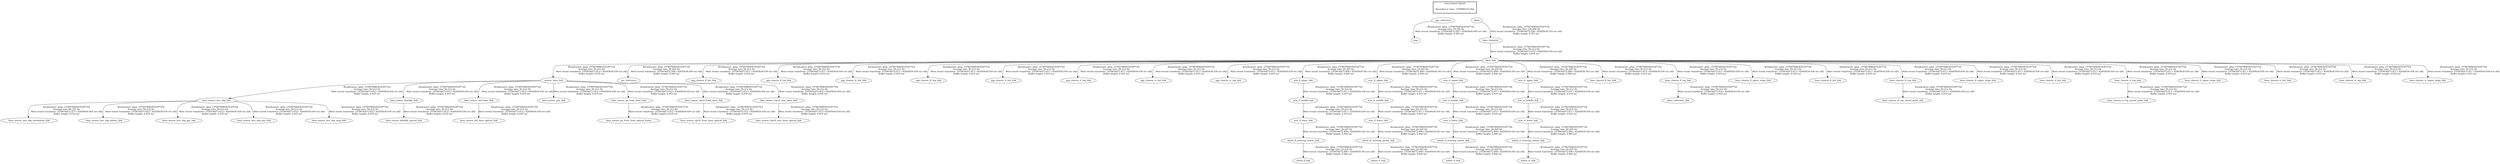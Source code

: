 digraph G {
"gps_reference" -> "map"[label="Broadcaster: /play_1578078983935397724\nAverage rate: 10.194 Hz\nMost recent transform: 1535634472.597 ( 42445630.445 sec old)\nBuffer length: 4.905 sec\n"];
"base_sensor_imu_sbg_link" -> "base_sensor_imu_sbg_orientation_link"[label="Broadcaster: /play_1578078983935397724\nAverage rate: 99.157 Hz\nMost recent transform: 1535634472.577 ( 42445630.465 sec old)\nBuffer length: 4.972 sec\n"];
"sensor_base_link" -> "base_sensor_imu_sbg_link"[label="Broadcaster: /play_1578078983935397724\nAverage rate: 50.212 Hz\nMost recent transform: 1535634473.012 ( 42445630.030 sec old)\nBuffer length: 4.919 sec\n"];
"base_link" -> "nav_reference"[label="Broadcaster: /play_1578078983935397724\nAverage rate: 50.203 Hz\nMost recent transform: 1535634472.548 ( 42445630.494 sec old)\nBuffer length: 4.940 sec\n"];
"base_footprint" -> "base_link"[label="Broadcaster: /play_1578078983935397724\nAverage rate: 50.212 Hz\nMost recent transform: 1535634473.012 ( 42445630.030 sec old)\nBuffer length: 4.919 sec\n"];
"base_link" -> "app_chassis_fl_bot_link"[label="Broadcaster: /play_1578078983935397724\nAverage rate: 50.212 Hz\nMost recent transform: 1535634473.011 ( 42445630.030 sec old)\nBuffer length: 4.919 sec\n"];
"base_link" -> "app_chassis_fl_top_link"[label="Broadcaster: /play_1578078983935397724\nAverage rate: 50.212 Hz\nMost recent transform: 1535634473.011 ( 42445630.030 sec old)\nBuffer length: 4.919 sec\n"];
"base_link" -> "app_chassis_fr_bot_link"[label="Broadcaster: /play_1578078983935397724\nAverage rate: 50.212 Hz\nMost recent transform: 1535634473.011 ( 42445630.030 sec old)\nBuffer length: 4.919 sec\n"];
"base_link" -> "app_chassis_fr_top_link"[label="Broadcaster: /play_1578078983935397724\nAverage rate: 50.212 Hz\nMost recent transform: 1535634473.011 ( 42445630.030 sec old)\nBuffer length: 4.919 sec\n"];
"base_link" -> "app_chassis_rl_bot_link"[label="Broadcaster: /play_1578078983935397724\nAverage rate: 50.212 Hz\nMost recent transform: 1535634473.011 ( 42445630.030 sec old)\nBuffer length: 4.919 sec\n"];
"base_link" -> "app_chassis_rl_top_link"[label="Broadcaster: /play_1578078983935397724\nAverage rate: 50.212 Hz\nMost recent transform: 1535634473.011 ( 42445630.030 sec old)\nBuffer length: 4.919 sec\n"];
"base_link" -> "app_chassis_rr_bot_link"[label="Broadcaster: /play_1578078983935397724\nAverage rate: 50.212 Hz\nMost recent transform: 1535634473.011 ( 42445630.030 sec old)\nBuffer length: 4.919 sec\n"];
"base_link" -> "app_chassis_rr_top_link"[label="Broadcaster: /play_1578078983935397724\nAverage rate: 50.212 Hz\nMost recent transform: 1535634473.011 ( 42445630.030 sec old)\nBuffer length: 4.919 sec\n"];
"arm_fl_middle_link" -> "arm_fl_lower_link"[label="Broadcaster: /play_1578078983935397724\nAverage rate: 50.212 Hz\nMost recent transform: 1535634473.011 ( 42445630.030 sec old)\nBuffer length: 4.919 sec\n"];
"arm_fl_upper_link" -> "arm_fl_middle_link"[label="Broadcaster: /play_1578078983935397724\nAverage rate: 50.212 Hz\nMost recent transform: 1535634473.011 ( 42445630.030 sec old)\nBuffer length: 4.919 sec\n"];
"base_link" -> "arm_fl_upper_link"[label="Broadcaster: /play_1578078983935397724\nAverage rate: 20.205 Hz\nMost recent transform: 1535634472.499 ( 42445630.543 sec old)\nBuffer length: 4.900 sec\n"];
"arm_fr_middle_link" -> "arm_fr_lower_link"[label="Broadcaster: /play_1578078983935397724\nAverage rate: 50.212 Hz\nMost recent transform: 1535634473.011 ( 42445630.030 sec old)\nBuffer length: 4.919 sec\n"];
"arm_fr_upper_link" -> "arm_fr_middle_link"[label="Broadcaster: /play_1578078983935397724\nAverage rate: 50.212 Hz\nMost recent transform: 1535634473.011 ( 42445630.030 sec old)\nBuffer length: 4.919 sec\n"];
"base_link" -> "arm_fr_upper_link"[label="Broadcaster: /play_1578078983935397724\nAverage rate: 20.205 Hz\nMost recent transform: 1535634472.499 ( 42445630.543 sec old)\nBuffer length: 4.900 sec\n"];
"arm_rl_middle_link" -> "arm_rl_lower_link"[label="Broadcaster: /play_1578078983935397724\nAverage rate: 50.212 Hz\nMost recent transform: 1535634473.011 ( 42445630.030 sec old)\nBuffer length: 4.919 sec\n"];
"arm_rl_upper_link" -> "arm_rl_middle_link"[label="Broadcaster: /play_1578078983935397724\nAverage rate: 50.212 Hz\nMost recent transform: 1535634473.011 ( 42445630.030 sec old)\nBuffer length: 4.919 sec\n"];
"base_link" -> "arm_rl_upper_link"[label="Broadcaster: /play_1578078983935397724\nAverage rate: 20.205 Hz\nMost recent transform: 1535634472.499 ( 42445630.543 sec old)\nBuffer length: 4.900 sec\n"];
"arm_rr_middle_link" -> "arm_rr_lower_link"[label="Broadcaster: /play_1578078983935397724\nAverage rate: 50.212 Hz\nMost recent transform: 1535634473.011 ( 42445630.030 sec old)\nBuffer length: 4.919 sec\n"];
"arm_rr_upper_link" -> "arm_rr_middle_link"[label="Broadcaster: /play_1578078983935397724\nAverage rate: 50.212 Hz\nMost recent transform: 1535634473.011 ( 42445630.030 sec old)\nBuffer length: 4.919 sec\n"];
"base_link" -> "arm_rr_upper_link"[label="Broadcaster: /play_1578078983935397724\nAverage rate: 20.205 Hz\nMost recent transform: 1535634472.499 ( 42445630.543 sec old)\nBuffer length: 4.900 sec\n"];
"base_link" -> "base_chassis_fl_bot_link"[label="Broadcaster: /play_1578078983935397724\nAverage rate: 50.212 Hz\nMost recent transform: 1535634473.011 ( 42445630.030 sec old)\nBuffer length: 4.919 sec\n"];
"base_link" -> "base_chassis_fl_top_link"[label="Broadcaster: /play_1578078983935397724\nAverage rate: 50.212 Hz\nMost recent transform: 1535634473.011 ( 42445630.030 sec old)\nBuffer length: 4.919 sec\n"];
"base_link" -> "base_chassis_fl_upper_slope_link"[label="Broadcaster: /play_1578078983935397724\nAverage rate: 50.212 Hz\nMost recent transform: 1535634473.011 ( 42445630.030 sec old)\nBuffer length: 4.919 sec\n"];
"base_link" -> "base_chassis_fr_bot_link"[label="Broadcaster: /play_1578078983935397724\nAverage rate: 50.212 Hz\nMost recent transform: 1535634473.011 ( 42445630.030 sec old)\nBuffer length: 4.919 sec\n"];
"base_link" -> "base_chassis_fr_top_link"[label="Broadcaster: /play_1578078983935397724\nAverage rate: 50.212 Hz\nMost recent transform: 1535634473.011 ( 42445630.030 sec old)\nBuffer length: 4.919 sec\n"];
"base_chassis_fr_top_link" -> "base_chassis_fr_top_mount_point_link"[label="Broadcaster: /play_1578078983935397724\nAverage rate: 50.212 Hz\nMost recent transform: 1535634473.011 ( 42445630.030 sec old)\nBuffer length: 4.919 sec\n"];
"base_link" -> "base_chassis_fr_upper_slope_link"[label="Broadcaster: /play_1578078983935397724\nAverage rate: 50.212 Hz\nMost recent transform: 1535634473.011 ( 42445630.030 sec old)\nBuffer length: 4.919 sec\n"];
"base_link" -> "base_chassis_rl_bot_link"[label="Broadcaster: /play_1578078983935397724\nAverage rate: 50.212 Hz\nMost recent transform: 1535634473.011 ( 42445630.030 sec old)\nBuffer length: 4.919 sec\n"];
"base_link" -> "base_chassis_rl_top_link"[label="Broadcaster: /play_1578078983935397724\nAverage rate: 50.212 Hz\nMost recent transform: 1535634473.011 ( 42445630.030 sec old)\nBuffer length: 4.919 sec\n"];
"base_chassis_rl_top_link" -> "base_chassis_rl_top_mount_point_link"[label="Broadcaster: /play_1578078983935397724\nAverage rate: 50.212 Hz\nMost recent transform: 1535634473.011 ( 42445630.030 sec old)\nBuffer length: 4.919 sec\n"];
"base_link" -> "base_chassis_rl_upper_slope_link"[label="Broadcaster: /play_1578078983935397724\nAverage rate: 50.212 Hz\nMost recent transform: 1535634473.011 ( 42445630.030 sec old)\nBuffer length: 4.919 sec\n"];
"base_link" -> "base_chassis_rr_bot_link"[label="Broadcaster: /play_1578078983935397724\nAverage rate: 50.212 Hz\nMost recent transform: 1535634473.011 ( 42445630.030 sec old)\nBuffer length: 4.919 sec\n"];
"base_link" -> "base_chassis_rr_top_link"[label="Broadcaster: /play_1578078983935397724\nAverage rate: 50.212 Hz\nMost recent transform: 1535634473.011 ( 42445630.030 sec old)\nBuffer length: 4.919 sec\n"];
"base_link" -> "base_chassis_rr_upper_slope_link"[label="Broadcaster: /play_1578078983935397724\nAverage rate: 50.212 Hz\nMost recent transform: 1535634473.011 ( 42445630.030 sec old)\nBuffer length: 4.919 sec\n"];
"odom" -> "base_footprint"[label="Broadcaster: /play_1578078983935397724\nAverage rate: 126.858 Hz\nMost recent transform: 1535634472.526 ( 42445630.516 sec old)\nBuffer length: 4.974 sec\n"];
"base_link" -> "sensor_base_link"[label="Broadcaster: /play_1578078983935397724\nAverage rate: 50.212 Hz\nMost recent transform: 1535634473.012 ( 42445630.030 sec old)\nBuffer length: 4.919 sec\n"];
"sensor_base_link" -> "base_sensor_blackfly_link"[label="Broadcaster: /play_1578078983935397724\nAverage rate: 50.212 Hz\nMost recent transform: 1535634473.012 ( 42445630.030 sec old)\nBuffer length: 4.919 sec\n"];
"base_sensor_blackfly_link" -> "base_sensor_blackfly_optical_link"[label="Broadcaster: /play_1578078983935397724\nAverage rate: 50.212 Hz\nMost recent transform: 1535634473.012 ( 42445630.030 sec old)\nBuffer length: 4.919 sec\n"];
"sensor_base_link" -> "base_sensor_fx8_laser_link"[label="Broadcaster: /play_1578078983935397724\nAverage rate: 50.212 Hz\nMost recent transform: 1535634473.012 ( 42445630.030 sec old)\nBuffer length: 4.919 sec\n"];
"base_sensor_fx8_laser_link" -> "base_sensor_fx8_laser_optical_link"[label="Broadcaster: /play_1578078983935397724\nAverage rate: 50.212 Hz\nMost recent transform: 1535634473.012 ( 42445630.030 sec old)\nBuffer length: 4.919 sec\n"];
"sensor_base_link" -> "base_sensor_gps_link"[label="Broadcaster: /play_1578078983935397724\nAverage rate: 50.212 Hz\nMost recent transform: 1535634473.012 ( 42445630.030 sec old)\nBuffer length: 4.919 sec\n"];
"base_sensor_imu_sbg_link" -> "base_sensor_imu_sbg_ekfnav_link"[label="Broadcaster: /play_1578078983935397724\nAverage rate: 50.212 Hz\nMost recent transform: 1535634473.012 ( 42445630.030 sec old)\nBuffer length: 4.919 sec\n"];
"base_sensor_imu_sbg_link" -> "base_sensor_imu_sbg_gps_link"[label="Broadcaster: /play_1578078983935397724\nAverage rate: 50.212 Hz\nMost recent transform: 1535634473.012 ( 42445630.030 sec old)\nBuffer length: 4.919 sec\n"];
"base_sensor_imu_sbg_link" -> "base_sensor_imu_sbg_imu_link"[label="Broadcaster: /play_1578078983935397724\nAverage rate: 50.212 Hz\nMost recent transform: 1535634473.012 ( 42445630.030 sec old)\nBuffer length: 4.919 sec\n"];
"base_sensor_imu_sbg_link" -> "base_sensor_imu_sbg_mag_link"[label="Broadcaster: /play_1578078983935397724\nAverage rate: 50.212 Hz\nMost recent transform: 1535634473.012 ( 42445630.030 sec old)\nBuffer length: 4.919 sec\n"];
"sensor_base_link" -> "base_sensor_jai_front_front_link"[label="Broadcaster: /play_1578078983935397724\nAverage rate: 50.212 Hz\nMost recent transform: 1535634473.012 ( 42445630.030 sec old)\nBuffer length: 4.919 sec\n"];
"base_sensor_jai_front_front_link" -> "base_sensor_jai_front_front_optical_frame"[label="Broadcaster: /play_1578078983935397724\nAverage rate: 50.212 Hz\nMost recent transform: 1535634473.012 ( 42445630.030 sec old)\nBuffer length: 4.919 sec\n"];
"sensor_base_link" -> "base_sensor_vlp16_front_laser_link"[label="Broadcaster: /play_1578078983935397724\nAverage rate: 50.212 Hz\nMost recent transform: 1535634473.012 ( 42445630.030 sec old)\nBuffer length: 4.919 sec\n"];
"base_sensor_vlp16_front_laser_link" -> "base_sensor_vlp16_front_laser_optical_link"[label="Broadcaster: /play_1578078983935397724\nAverage rate: 50.212 Hz\nMost recent transform: 1535634473.012 ( 42445630.030 sec old)\nBuffer length: 4.919 sec\n"];
"sensor_base_link" -> "base_sensor_vlp16_rear_laser_link"[label="Broadcaster: /play_1578078983935397724\nAverage rate: 50.212 Hz\nMost recent transform: 1535634473.012 ( 42445630.030 sec old)\nBuffer length: 4.919 sec\n"];
"base_sensor_vlp16_rear_laser_link" -> "base_sensor_vlp16_rear_laser_optical_link"[label="Broadcaster: /play_1578078983935397724\nAverage rate: 50.212 Hz\nMost recent transform: 1535634473.012 ( 42445630.030 sec old)\nBuffer length: 4.919 sec\n"];
"base_chassis_fl_top_link" -> "nikon_reference_link"[label="Broadcaster: /play_1578078983935397724\nAverage rate: 50.212 Hz\nMost recent transform: 1535634473.012 ( 42445630.030 sec old)\nBuffer length: 4.919 sec\n"];
"wheel_fl_steering_mount_link" -> "wheel_fl_link"[label="Broadcaster: /play_1578078983935397724\nAverage rate: 20.205 Hz\nMost recent transform: 1535634472.499 ( 42445630.543 sec old)\nBuffer length: 4.900 sec\n"];
"arm_fl_lower_link" -> "wheel_fl_steering_mount_link"[label="Broadcaster: /play_1578078983935397724\nAverage rate: 20.205 Hz\nMost recent transform: 1535634472.499 ( 42445630.543 sec old)\nBuffer length: 4.900 sec\n"];
"wheel_fr_steering_mount_link" -> "wheel_fr_link"[label="Broadcaster: /play_1578078983935397724\nAverage rate: 20.205 Hz\nMost recent transform: 1535634472.499 ( 42445630.543 sec old)\nBuffer length: 4.900 sec\n"];
"arm_fr_lower_link" -> "wheel_fr_steering_mount_link"[label="Broadcaster: /play_1578078983935397724\nAverage rate: 20.205 Hz\nMost recent transform: 1535634472.499 ( 42445630.543 sec old)\nBuffer length: 4.900 sec\n"];
"wheel_rl_steering_mount_link" -> "wheel_rl_link"[label="Broadcaster: /play_1578078983935397724\nAverage rate: 20.205 Hz\nMost recent transform: 1535634472.499 ( 42445630.543 sec old)\nBuffer length: 4.900 sec\n"];
"arm_rl_lower_link" -> "wheel_rl_steering_mount_link"[label="Broadcaster: /play_1578078983935397724\nAverage rate: 20.205 Hz\nMost recent transform: 1535634472.499 ( 42445630.543 sec old)\nBuffer length: 4.900 sec\n"];
"wheel_rr_steering_mount_link" -> "wheel_rr_link"[label="Broadcaster: /play_1578078983935397724\nAverage rate: 20.205 Hz\nMost recent transform: 1535634472.499 ( 42445630.543 sec old)\nBuffer length: 4.900 sec\n"];
"arm_rr_lower_link" -> "wheel_rr_steering_mount_link"[label="Broadcaster: /play_1578078983935397724\nAverage rate: 20.205 Hz\nMost recent transform: 1535634472.499 ( 42445630.543 sec old)\nBuffer length: 4.900 sec\n"];
edge [style=invis];
 subgraph cluster_legend { style=bold; color=black; label ="view_frames Result";
"Recorded at time: 1578080103.042"[ shape=plaintext ] ;
 }->"gps_reference";
edge [style=invis];
 subgraph cluster_legend { style=bold; color=black; label ="view_frames Result";
"Recorded at time: 1578080103.042"[ shape=plaintext ] ;
 }->"odom";
}